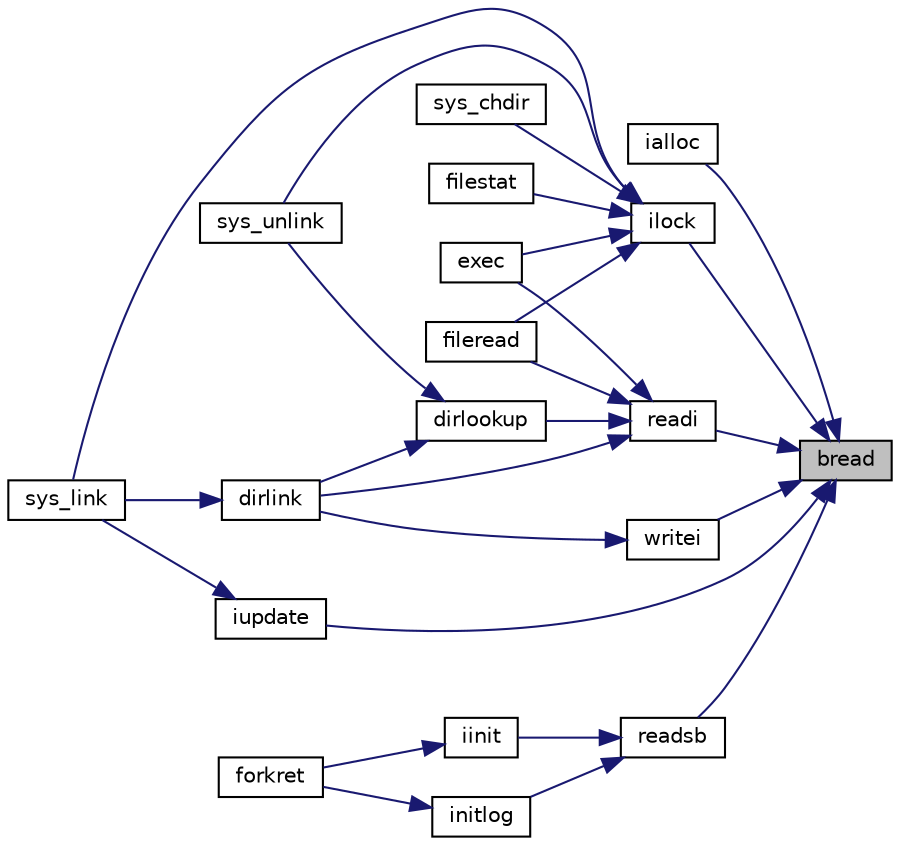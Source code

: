digraph "bread"
{
 // LATEX_PDF_SIZE
  edge [fontname="Helvetica",fontsize="10",labelfontname="Helvetica",labelfontsize="10"];
  node [fontname="Helvetica",fontsize="10",shape=record];
  rankdir="RL";
  Node1 [label="bread",height=0.2,width=0.4,color="black", fillcolor="grey75", style="filled", fontcolor="black",tooltip=" "];
  Node1 -> Node2 [dir="back",color="midnightblue",fontsize="10",style="solid"];
  Node2 [label="ialloc",height=0.2,width=0.4,color="black", fillcolor="white", style="filled",URL="$d2/d5a/fs_8c.html#adb360ce0b70a32d19d089fba4cd91293",tooltip=" "];
  Node1 -> Node3 [dir="back",color="midnightblue",fontsize="10",style="solid"];
  Node3 [label="ilock",height=0.2,width=0.4,color="black", fillcolor="white", style="filled",URL="$d2/d5a/fs_8c.html#aed28187406d84a3aa71f10c6235a03ec",tooltip=" "];
  Node3 -> Node4 [dir="back",color="midnightblue",fontsize="10",style="solid"];
  Node4 [label="exec",height=0.2,width=0.4,color="black", fillcolor="white", style="filled",URL="$d8/ddb/user_8h.html#aa7b4aae4a12acd187e23396214aeca47",tooltip=" "];
  Node3 -> Node5 [dir="back",color="midnightblue",fontsize="10",style="solid"];
  Node5 [label="fileread",height=0.2,width=0.4,color="black", fillcolor="white", style="filled",URL="$d6/d13/file_8c.html#a1dc8c87c7e48bdaaf98e9c7047928f29",tooltip=" "];
  Node3 -> Node6 [dir="back",color="midnightblue",fontsize="10",style="solid"];
  Node6 [label="filestat",height=0.2,width=0.4,color="black", fillcolor="white", style="filled",URL="$d6/d13/file_8c.html#afff8e849fa54dea2a5a27dbb97474607",tooltip=" "];
  Node3 -> Node7 [dir="back",color="midnightblue",fontsize="10",style="solid"];
  Node7 [label="sys_chdir",height=0.2,width=0.4,color="black", fillcolor="white", style="filled",URL="$d1/d14/sysfile_8c.html#ad1c5f8693cb35b9605fee09eebdda640",tooltip=" "];
  Node3 -> Node8 [dir="back",color="midnightblue",fontsize="10",style="solid"];
  Node8 [label="sys_link",height=0.2,width=0.4,color="black", fillcolor="white", style="filled",URL="$d1/d14/sysfile_8c.html#a759600870314007ac558871239122fb7",tooltip=" "];
  Node3 -> Node9 [dir="back",color="midnightblue",fontsize="10",style="solid"];
  Node9 [label="sys_unlink",height=0.2,width=0.4,color="black", fillcolor="white", style="filled",URL="$d1/d14/sysfile_8c.html#ae1e58ee11d41f643929520d8c1640da7",tooltip=" "];
  Node1 -> Node10 [dir="back",color="midnightblue",fontsize="10",style="solid"];
  Node10 [label="iupdate",height=0.2,width=0.4,color="black", fillcolor="white", style="filled",URL="$d2/d5a/fs_8c.html#a7220afa8e5f4bea540eb95879ea7df6e",tooltip=" "];
  Node10 -> Node8 [dir="back",color="midnightblue",fontsize="10",style="solid"];
  Node1 -> Node11 [dir="back",color="midnightblue",fontsize="10",style="solid"];
  Node11 [label="readi",height=0.2,width=0.4,color="black", fillcolor="white", style="filled",URL="$d2/d5a/fs_8c.html#a3aba1fa9f6789d09356aec5b96d91fa8",tooltip=" "];
  Node11 -> Node12 [dir="back",color="midnightblue",fontsize="10",style="solid"];
  Node12 [label="dirlink",height=0.2,width=0.4,color="black", fillcolor="white", style="filled",URL="$d2/d5a/fs_8c.html#a69a135a0e8a06d9f306d77ebc0c1f7a0",tooltip=" "];
  Node12 -> Node8 [dir="back",color="midnightblue",fontsize="10",style="solid"];
  Node11 -> Node13 [dir="back",color="midnightblue",fontsize="10",style="solid"];
  Node13 [label="dirlookup",height=0.2,width=0.4,color="black", fillcolor="white", style="filled",URL="$d2/d5a/fs_8c.html#aa182c62fade7a0bae9408830d5e06d4f",tooltip=" "];
  Node13 -> Node12 [dir="back",color="midnightblue",fontsize="10",style="solid"];
  Node13 -> Node9 [dir="back",color="midnightblue",fontsize="10",style="solid"];
  Node11 -> Node4 [dir="back",color="midnightblue",fontsize="10",style="solid"];
  Node11 -> Node5 [dir="back",color="midnightblue",fontsize="10",style="solid"];
  Node1 -> Node14 [dir="back",color="midnightblue",fontsize="10",style="solid"];
  Node14 [label="readsb",height=0.2,width=0.4,color="black", fillcolor="white", style="filled",URL="$d2/d5a/fs_8c.html#aff0080b2133027be2e525ca088b40e78",tooltip=" "];
  Node14 -> Node15 [dir="back",color="midnightblue",fontsize="10",style="solid"];
  Node15 [label="iinit",height=0.2,width=0.4,color="black", fillcolor="white", style="filled",URL="$d2/d5a/fs_8c.html#a301761a27cf266e0bad483272fb31a3c",tooltip=" "];
  Node15 -> Node16 [dir="back",color="midnightblue",fontsize="10",style="solid"];
  Node16 [label="forkret",height=0.2,width=0.4,color="black", fillcolor="white", style="filled",URL="$d3/dda/proc_8c.html#a11c5d62d28e8121e75235d361158156e",tooltip=" "];
  Node14 -> Node17 [dir="back",color="midnightblue",fontsize="10",style="solid"];
  Node17 [label="initlog",height=0.2,width=0.4,color="black", fillcolor="white", style="filled",URL="$d7/df8/log_8c.html#ad5e79aaefb91f41b9ef6aeae7ecf4708",tooltip=" "];
  Node17 -> Node16 [dir="back",color="midnightblue",fontsize="10",style="solid"];
  Node1 -> Node18 [dir="back",color="midnightblue",fontsize="10",style="solid"];
  Node18 [label="writei",height=0.2,width=0.4,color="black", fillcolor="white", style="filled",URL="$d2/d5a/fs_8c.html#a15858f4d8a4cc1def3d84d03c312836b",tooltip=" "];
  Node18 -> Node12 [dir="back",color="midnightblue",fontsize="10",style="solid"];
}
